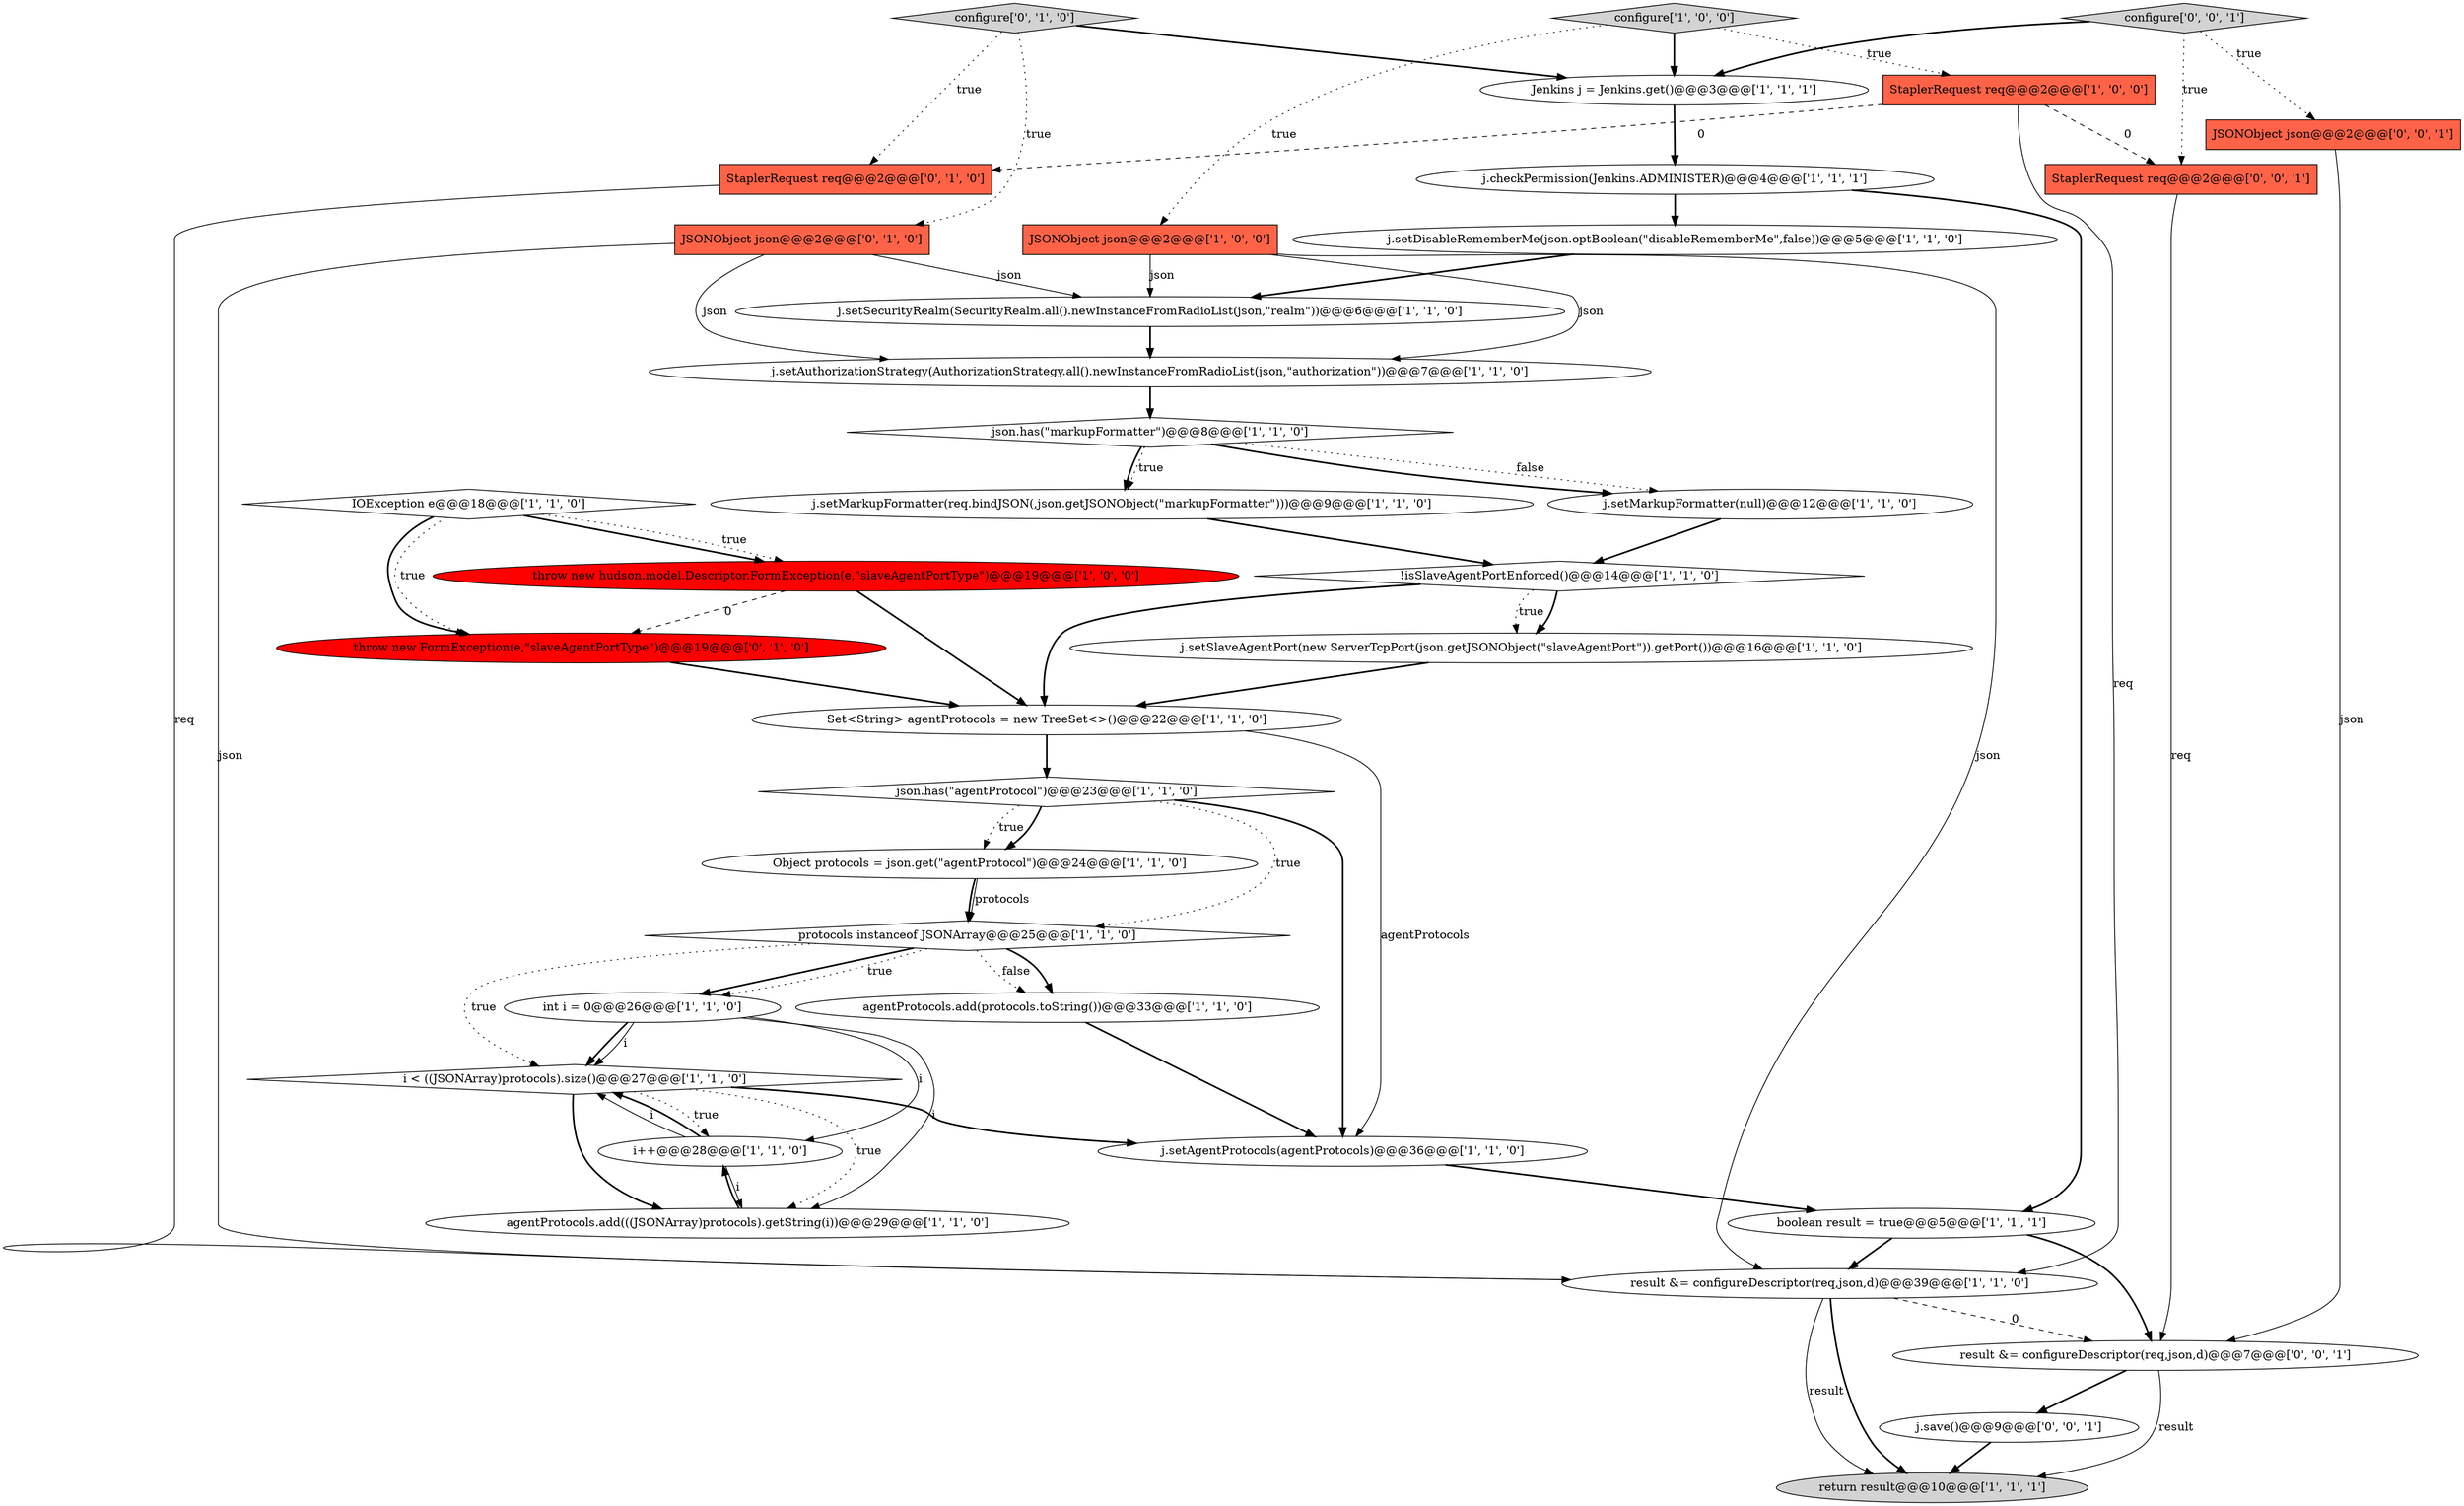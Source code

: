 digraph {
8 [style = filled, label = "boolean result = true@@@5@@@['1', '1', '1']", fillcolor = white, shape = ellipse image = "AAA0AAABBB1BBB"];
17 [style = filled, label = "JSONObject json@@@2@@@['1', '0', '0']", fillcolor = tomato, shape = box image = "AAA0AAABBB1BBB"];
11 [style = filled, label = "throw new hudson.model.Descriptor.FormException(e,\"slaveAgentPortType\")@@@19@@@['1', '0', '0']", fillcolor = red, shape = ellipse image = "AAA1AAABBB1BBB"];
7 [style = filled, label = "i < ((JSONArray)protocols).size()@@@27@@@['1', '1', '0']", fillcolor = white, shape = diamond image = "AAA0AAABBB1BBB"];
12 [style = filled, label = "Set<String> agentProtocols = new TreeSet<>()@@@22@@@['1', '1', '0']", fillcolor = white, shape = ellipse image = "AAA0AAABBB1BBB"];
36 [style = filled, label = "j.save()@@@9@@@['0', '0', '1']", fillcolor = white, shape = ellipse image = "AAA0AAABBB3BBB"];
20 [style = filled, label = "json.has(\"markupFormatter\")@@@8@@@['1', '1', '0']", fillcolor = white, shape = diamond image = "AAA0AAABBB1BBB"];
2 [style = filled, label = "j.setSlaveAgentPort(new ServerTcpPort(json.getJSONObject(\"slaveAgentPort\")).getPort())@@@16@@@['1', '1', '0']", fillcolor = white, shape = ellipse image = "AAA0AAABBB1BBB"];
9 [style = filled, label = "j.checkPermission(Jenkins.ADMINISTER)@@@4@@@['1', '1', '1']", fillcolor = white, shape = ellipse image = "AAA0AAABBB1BBB"];
19 [style = filled, label = "j.setAgentProtocols(agentProtocols)@@@36@@@['1', '1', '0']", fillcolor = white, shape = ellipse image = "AAA0AAABBB1BBB"];
16 [style = filled, label = "j.setAuthorizationStrategy(AuthorizationStrategy.all().newInstanceFromRadioList(json,\"authorization\"))@@@7@@@['1', '1', '0']", fillcolor = white, shape = ellipse image = "AAA0AAABBB1BBB"];
34 [style = filled, label = "result &= configureDescriptor(req,json,d)@@@7@@@['0', '0', '1']", fillcolor = white, shape = ellipse image = "AAA0AAABBB3BBB"];
18 [style = filled, label = "Object protocols = json.get(\"agentProtocol\")@@@24@@@['1', '1', '0']", fillcolor = white, shape = ellipse image = "AAA0AAABBB1BBB"];
14 [style = filled, label = "agentProtocols.add(protocols.toString())@@@33@@@['1', '1', '0']", fillcolor = white, shape = ellipse image = "AAA0AAABBB1BBB"];
28 [style = filled, label = "throw new FormException(e,\"slaveAgentPortType\")@@@19@@@['0', '1', '0']", fillcolor = red, shape = ellipse image = "AAA1AAABBB2BBB"];
30 [style = filled, label = "configure['0', '1', '0']", fillcolor = lightgray, shape = diamond image = "AAA0AAABBB2BBB"];
3 [style = filled, label = "configure['1', '0', '0']", fillcolor = lightgray, shape = diamond image = "AAA0AAABBB1BBB"];
22 [style = filled, label = "return result@@@10@@@['1', '1', '1']", fillcolor = lightgray, shape = ellipse image = "AAA0AAABBB1BBB"];
10 [style = filled, label = "j.setSecurityRealm(SecurityRealm.all().newInstanceFromRadioList(json,\"realm\"))@@@6@@@['1', '1', '0']", fillcolor = white, shape = ellipse image = "AAA0AAABBB1BBB"];
27 [style = filled, label = "StaplerRequest req@@@2@@@['1', '0', '0']", fillcolor = tomato, shape = box image = "AAA1AAABBB1BBB"];
1 [style = filled, label = "j.setDisableRememberMe(json.optBoolean(\"disableRememberMe\",false))@@@5@@@['1', '1', '0']", fillcolor = white, shape = ellipse image = "AAA0AAABBB1BBB"];
4 [style = filled, label = "j.setMarkupFormatter(req.bindJSON(,json.getJSONObject(\"markupFormatter\")))@@@9@@@['1', '1', '0']", fillcolor = white, shape = ellipse image = "AAA0AAABBB1BBB"];
32 [style = filled, label = "JSONObject json@@@2@@@['0', '0', '1']", fillcolor = tomato, shape = box image = "AAA0AAABBB3BBB"];
24 [style = filled, label = "!isSlaveAgentPortEnforced()@@@14@@@['1', '1', '0']", fillcolor = white, shape = diamond image = "AAA0AAABBB1BBB"];
13 [style = filled, label = "i++@@@28@@@['1', '1', '0']", fillcolor = white, shape = ellipse image = "AAA0AAABBB1BBB"];
6 [style = filled, label = "IOException e@@@18@@@['1', '1', '0']", fillcolor = white, shape = diamond image = "AAA0AAABBB1BBB"];
29 [style = filled, label = "JSONObject json@@@2@@@['0', '1', '0']", fillcolor = tomato, shape = box image = "AAA0AAABBB2BBB"];
15 [style = filled, label = "json.has(\"agentProtocol\")@@@23@@@['1', '1', '0']", fillcolor = white, shape = diamond image = "AAA0AAABBB1BBB"];
23 [style = filled, label = "Jenkins j = Jenkins.get()@@@3@@@['1', '1', '1']", fillcolor = white, shape = ellipse image = "AAA0AAABBB1BBB"];
35 [style = filled, label = "configure['0', '0', '1']", fillcolor = lightgray, shape = diamond image = "AAA0AAABBB3BBB"];
5 [style = filled, label = "protocols instanceof JSONArray@@@25@@@['1', '1', '0']", fillcolor = white, shape = diamond image = "AAA0AAABBB1BBB"];
31 [style = filled, label = "StaplerRequest req@@@2@@@['0', '1', '0']", fillcolor = tomato, shape = box image = "AAA1AAABBB2BBB"];
33 [style = filled, label = "StaplerRequest req@@@2@@@['0', '0', '1']", fillcolor = tomato, shape = box image = "AAA0AAABBB3BBB"];
0 [style = filled, label = "result &= configureDescriptor(req,json,d)@@@39@@@['1', '1', '0']", fillcolor = white, shape = ellipse image = "AAA0AAABBB1BBB"];
26 [style = filled, label = "agentProtocols.add(((JSONArray)protocols).getString(i))@@@29@@@['1', '1', '0']", fillcolor = white, shape = ellipse image = "AAA0AAABBB1BBB"];
25 [style = filled, label = "int i = 0@@@26@@@['1', '1', '0']", fillcolor = white, shape = ellipse image = "AAA0AAABBB1BBB"];
21 [style = filled, label = "j.setMarkupFormatter(null)@@@12@@@['1', '1', '0']", fillcolor = white, shape = ellipse image = "AAA0AAABBB1BBB"];
15->5 [style = dotted, label="true"];
8->34 [style = bold, label=""];
29->10 [style = solid, label="json"];
24->12 [style = bold, label=""];
27->0 [style = solid, label="req"];
4->24 [style = bold, label=""];
34->22 [style = solid, label="result"];
32->34 [style = solid, label="json"];
24->2 [style = bold, label=""];
13->26 [style = solid, label="i"];
20->21 [style = dotted, label="false"];
29->0 [style = solid, label="json"];
7->13 [style = dotted, label="true"];
15->18 [style = dotted, label="true"];
30->23 [style = bold, label=""];
12->15 [style = bold, label=""];
13->7 [style = solid, label="i"];
7->26 [style = dotted, label="true"];
14->19 [style = bold, label=""];
29->16 [style = solid, label="json"];
11->12 [style = bold, label=""];
21->24 [style = bold, label=""];
5->14 [style = bold, label=""];
28->12 [style = bold, label=""];
35->33 [style = dotted, label="true"];
15->19 [style = bold, label=""];
9->8 [style = bold, label=""];
25->7 [style = bold, label=""];
27->31 [style = dashed, label="0"];
15->18 [style = bold, label=""];
26->13 [style = bold, label=""];
2->12 [style = bold, label=""];
5->25 [style = bold, label=""];
20->4 [style = bold, label=""];
19->8 [style = bold, label=""];
5->14 [style = dotted, label="false"];
17->16 [style = solid, label="json"];
20->21 [style = bold, label=""];
7->26 [style = bold, label=""];
8->0 [style = bold, label=""];
3->27 [style = dotted, label="true"];
6->28 [style = dotted, label="true"];
30->29 [style = dotted, label="true"];
35->23 [style = bold, label=""];
3->23 [style = bold, label=""];
11->28 [style = dashed, label="0"];
31->0 [style = solid, label="req"];
10->16 [style = bold, label=""];
33->34 [style = solid, label="req"];
5->25 [style = dotted, label="true"];
20->4 [style = dotted, label="true"];
13->7 [style = bold, label=""];
25->26 [style = solid, label="i"];
18->5 [style = bold, label=""];
0->22 [style = solid, label="result"];
6->11 [style = bold, label=""];
0->22 [style = bold, label=""];
34->36 [style = bold, label=""];
18->5 [style = solid, label="protocols"];
5->7 [style = dotted, label="true"];
17->0 [style = solid, label="json"];
0->34 [style = dashed, label="0"];
3->17 [style = dotted, label="true"];
24->2 [style = dotted, label="true"];
6->11 [style = dotted, label="true"];
25->7 [style = solid, label="i"];
9->1 [style = bold, label=""];
1->10 [style = bold, label=""];
23->9 [style = bold, label=""];
16->20 [style = bold, label=""];
7->19 [style = bold, label=""];
27->33 [style = dashed, label="0"];
12->19 [style = solid, label="agentProtocols"];
17->10 [style = solid, label="json"];
30->31 [style = dotted, label="true"];
6->28 [style = bold, label=""];
35->32 [style = dotted, label="true"];
25->13 [style = solid, label="i"];
36->22 [style = bold, label=""];
}
